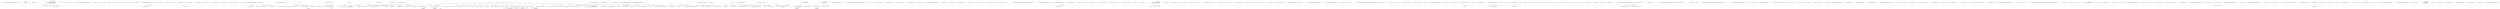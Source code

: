 digraph  {
n0 [cluster="Ninject.BindingPrecedenceComparer.Compare(Ninject.Planning.Bindings.IBinding, Ninject.Planning.Bindings.IBinding)", label="Entry Ninject.BindingPrecedenceComparer.Compare(Ninject.Planning.Bindings.IBinding, Ninject.Planning.Bindings.IBinding)", span="23-23"];
n1 [cluster="Ninject.BindingPrecedenceComparer.Compare(Ninject.Planning.Bindings.IBinding, Ninject.Planning.Bindings.IBinding)", label="x == y", span="25-25"];
n4 [cluster="Ninject.BindingPrecedenceComparer.Compare(Ninject.Planning.Bindings.IBinding, Ninject.Planning.Bindings.IBinding)", label="var q = from func in funcs\r\n                    let xVal = func(x)\r\n                    where xVal != func(y)\r\n                    select xVal ? 1 : -1", span="39-42"];
n2 [cluster="Ninject.BindingPrecedenceComparer.Compare(Ninject.Planning.Bindings.IBinding, Ninject.Planning.Bindings.IBinding)", label="return 0;", span="27-27"];
n7 [cluster="System.Collections.Generic.List<T>.List()", label="Entry System.Collections.Generic.List<T>.List()", span="0-0"];
n12 [cluster="lambda expression", label="b != null", span="33-33"];
n15 [cluster="lambda expression", label="b.IsConditional", span="34-34"];
n22 [cluster="lambda expression", label="!b.IsImplicit", span="36-36"];
n5 [cluster="Ninject.BindingPrecedenceComparer.Compare(Ninject.Planning.Bindings.IBinding, Ninject.Planning.Bindings.IBinding)", label="return q.FirstOrDefault();", span="46-46"];
n8 [cluster="System.Func<T, TResult>.Invoke(T)", label="Entry System.Func<T, TResult>.Invoke(T)", span="0-0"];
n9 [cluster="Unk.func", label="Entry Unk.func", span=""];
n6 [cluster="Ninject.BindingPrecedenceComparer.Compare(Ninject.Planning.Bindings.IBinding, Ninject.Planning.Bindings.IBinding)", label="Exit Ninject.BindingPrecedenceComparer.Compare(Ninject.Planning.Bindings.IBinding, Ninject.Planning.Bindings.IBinding)", span="23-23"];
n10 [cluster="Unk.FirstOrDefault", label="Entry Unk.FirstOrDefault", span=""];
n11 [cluster="lambda expression", label="Entry lambda expression", span="33-33"];
n13 [cluster="lambda expression", label="Exit lambda expression", span="33-33"];
n14 [cluster="lambda expression", label="Entry lambda expression", span="34-34"];
n16 [cluster="lambda expression", label="Exit lambda expression", span="34-34"];
n17 [cluster="lambda expression", label="Entry lambda expression", span="35-35"];
n19 [cluster="lambda expression", label="Exit lambda expression", span="35-35"];
n20 [cluster="System.Type.GetTypeInfo()", label="Entry System.Type.GetTypeInfo()", span="0-0"];
n21 [cluster="lambda expression", label="Entry lambda expression", span="36-36"];
n23 [cluster="lambda expression", label="Exit lambda expression", span="36-36"];
d3 [cluster="Ninject.BindingPrecedenceComparer.Compare(Ninject.Planning.Bindings.IBinding, Ninject.Planning.Bindings.IBinding)", color=green, community=0, label="var funcs = new List<Func<IBinding, bool>>\r\n                            {\r\n                                b => b != null,       // null bindings should never happen, but just in case\r\n                                b => b.IsConditional, // conditional bindings > unconditional\r\n                                b => !b.Service.GetTypeInfo().ContainsGenericParameters, // closed generics > open generics\r\n                                b => !b.IsImplicit,   // explicit bindings > implicit\r\n                            }", prediction=0, span="31-37"];
d18 [cluster="lambda expression", color=green, community=0, label="!b.Service.GetTypeInfo().ContainsGenericParameters", prediction=0, span="35-35"];
m1_113 [cluster="Ninject.KernelBase.Inject(object, params Ninject.Parameters.IParameter[])", file="KernelBase.cs", label="Entry Ninject.KernelBase.Inject(object, params Ninject.Parameters.IParameter[])", span="274-274"];
m1_120 [cluster="Ninject.KernelBase.Inject(object, params Ninject.Parameters.IParameter[])", file="KernelBase.cs", label="var request = this.CreateRequest(service, null, parameters, false, false)", span="285-285"];
m1_116 [cluster="Ninject.KernelBase.Inject(object, params Ninject.Parameters.IParameter[])", file="KernelBase.cs", label="Type service = instance.GetType()", span="279-279"];
m1_119 [cluster="Ninject.KernelBase.Inject(object, params Ninject.Parameters.IParameter[])", file="KernelBase.cs", label="var binding = new Binding(service)", span="284-284"];
m1_121 [cluster="Ninject.KernelBase.Inject(object, params Ninject.Parameters.IParameter[])", file="KernelBase.cs", label="var context = this.CreateContext(request, binding)", span="286-286"];
m1_117 [cluster="Ninject.KernelBase.Inject(object, params Ninject.Parameters.IParameter[])", file="KernelBase.cs", label="var planner = this.Components.Get<IPlanner>()", span="281-281"];
m1_118 [cluster="Ninject.KernelBase.Inject(object, params Ninject.Parameters.IParameter[])", file="KernelBase.cs", label="var pipeline = this.Components.Get<IPipeline>()", span="282-282"];
m1_114 [cluster="Ninject.KernelBase.Inject(object, params Ninject.Parameters.IParameter[])", file="KernelBase.cs", label="Ensure.ArgumentNotNull(instance, ''instance'')", span="276-276"];
m1_115 [cluster="Ninject.KernelBase.Inject(object, params Ninject.Parameters.IParameter[])", file="KernelBase.cs", label="Ensure.ArgumentNotNull(parameters, ''parameters'')", span="277-277"];
m1_123 [cluster="Ninject.KernelBase.Inject(object, params Ninject.Parameters.IParameter[])", file="KernelBase.cs", label="var reference = new InstanceReference { Instance = instance }", span="290-290"];
m1_122 [cluster="Ninject.KernelBase.Inject(object, params Ninject.Parameters.IParameter[])", file="KernelBase.cs", label="context.Plan = planner.GetPlan(service)", span="288-288"];
m1_124 [cluster="Ninject.KernelBase.Inject(object, params Ninject.Parameters.IParameter[])", file="KernelBase.cs", label="pipeline.Activate(context, reference)", span="291-291"];
m1_125 [cluster="Ninject.KernelBase.Inject(object, params Ninject.Parameters.IParameter[])", file="KernelBase.cs", label="Exit Ninject.KernelBase.Inject(object, params Ninject.Parameters.IParameter[])", span="274-274"];
m1_6 [cluster="Ninject.Infrastructure.Disposal.DisposableObject.Dispose(bool)", file="KernelBase.cs", label="IsDisposed = true", span="46-46"];
m1_10 [cluster="Ninject.Infrastructure.Disposal.DisposableObject.~DisposableObject()", file="KernelBase.cs", label="Entry Ninject.Infrastructure.Disposal.DisposableObject.~DisposableObject()", span="55-55"];
m1_11 [cluster="Ninject.Infrastructure.Disposal.DisposableObject.~DisposableObject()", file="KernelBase.cs", label="Dispose(false)", span="57-57"];
m1_12 [cluster="Ninject.Infrastructure.Disposal.DisposableObject.~DisposableObject()", file="KernelBase.cs", label="Exit Ninject.Infrastructure.Disposal.DisposableObject.~DisposableObject()", span="55-55"];
m1_13 [cluster="Ninject.KernelBase.KernelBase(Ninject.Components.IComponentContainer, Ninject.INinjectSettings, params Ninject.Modules.INinjectModule[])", file="KernelBase.cs", label="Ninject.Infrastructure.Disposal.DisposableObject", span=""];
m1_14 [cluster="Ninject.KernelBase.KernelBase(Ninject.Components.IComponentContainer, Ninject.INinjectSettings, params Ninject.Modules.INinjectModule[])", file="KernelBase.cs", label="this.bindingPrecedenceComparer = this.Components.Get<IBindingPrecedenceComparer>()", span="90-90"];
m1_15 [cluster="Ninject.KernelBase.KernelBase(Ninject.Components.IComponentContainer, Ninject.INinjectSettings, params Ninject.Modules.INinjectModule[])", file="KernelBase.cs", label="this.Bind<IKernel>().ToConstant(this).InTransientScope()", span="92-92"];
m1_16 [cluster="Ninject.KernelBase.KernelBase(Ninject.Components.IComponentContainer, Ninject.INinjectSettings, params Ninject.Modules.INinjectModule[])", file="KernelBase.cs", label="this.Bind<IResolutionRoot>().ToConstant(this).InTransientScope()", span="93-93"];
m1_17 [cluster="Ninject.KernelBase.KernelBase(Ninject.Components.IComponentContainer, Ninject.INinjectSettings, params Ninject.Modules.INinjectModule[])", file="KernelBase.cs", label="this.Settings.LoadExtensions", span="96-96"];
m1_18 [cluster="Ninject.KernelBase.KernelBase(Ninject.Components.IComponentContainer, Ninject.INinjectSettings, params Ninject.Modules.INinjectModule[])", file="KernelBase.cs", label="this.Load(this.Settings.ExtensionSearchPatterns)", span="98-98"];
m1_19 [cluster="Ninject.KernelBase.KernelBase(Ninject.Components.IComponentContainer, Ninject.INinjectSettings, params Ninject.Modules.INinjectModule[])", file="KernelBase.cs", label="this.Load(modules)", span="101-101"];
m1_7 [cluster="Ninject.Infrastructure.Disposal.DisposableObject.Dispose(bool)", file="KernelBase.cs", label="GC.SuppressFinalize(this)", span="47-47"];
m1_8 [cluster="Ninject.Infrastructure.Disposal.DisposableObject.Dispose(bool)", file="KernelBase.cs", label="Exit Ninject.Infrastructure.Disposal.DisposableObject.Dispose(bool)", span="40-40"];
m1_9 [cluster="System.GC.SuppressFinalize(object)", file="KernelBase.cs", label="Entry System.GC.SuppressFinalize(object)", span="0-0"];
m1_20 [cluster="Ninject.KernelBase.KernelBase(Ninject.Components.IComponentContainer, Ninject.INinjectSettings, params Ninject.Modules.INinjectModule[])", file="KernelBase.cs", label="Exit Ninject.KernelBase.KernelBase(Ninject.Components.IComponentContainer, Ninject.INinjectSettings, params Ninject.Modules.INinjectModule[])", span="77-77"];
m1_126 [cluster="object.GetType()", file="KernelBase.cs", label="Entry object.GetType()", span="0-0"];
m1_195 [cluster="Ninject.Activation.IRequest.Matches(Ninject.Planning.Bindings.IBinding)", file="KernelBase.cs", label="Entry Ninject.Activation.IRequest.Matches(Ninject.Planning.Bindings.IBinding)", span="83-83"];
m1_261 [cluster="Ninject.ActivationException.ActivationException(string)", file="KernelBase.cs", label="Entry Ninject.ActivationException.ActivationException(string)", span="30-30"];
m1_154 [cluster="Ninject.KernelBase.Resolve(Ninject.Activation.IRequest)", file="KernelBase.cs", label="Entry Ninject.KernelBase.Resolve(Ninject.Activation.IRequest)", span="338-338"];
m1_155 [cluster="Ninject.KernelBase.Resolve(Ninject.Activation.IRequest)", file="KernelBase.cs", label="return this.Resolve(request, true);", span="340-340"];
m1_156 [cluster="Ninject.KernelBase.Resolve(Ninject.Activation.IRequest)", file="KernelBase.cs", label="Exit Ninject.KernelBase.Resolve(Ninject.Activation.IRequest)", span="338-338"];
m1_129 [cluster="Ninject.KernelBase.CreateContext(Ninject.Activation.IRequest, Ninject.Planning.Bindings.IBinding)", file="KernelBase.cs", label="Entry Ninject.KernelBase.CreateContext(Ninject.Activation.IRequest, Ninject.Planning.Bindings.IBinding)", span="478-478"];
m1_234 [cluster="Ninject.KernelBase.CreateContext(Ninject.Activation.IRequest, Ninject.Planning.Bindings.IBinding)", file="KernelBase.cs", label="return new Context(this, request, binding, this.Components.Get<ICache>(), this.Components.Get<IPlanner>(), this.Components.Get<IPipeline>());", span="483-483"];
m1_232 [cluster="Ninject.KernelBase.CreateContext(Ninject.Activation.IRequest, Ninject.Planning.Bindings.IBinding)", file="KernelBase.cs", label="Ensure.ArgumentNotNull(request, ''request'')", span="480-480"];
m1_233 [cluster="Ninject.KernelBase.CreateContext(Ninject.Activation.IRequest, Ninject.Planning.Bindings.IBinding)", file="KernelBase.cs", label="Ensure.ArgumentNotNull(binding, ''binding'')", span="481-481"];
m1_235 [cluster="Ninject.KernelBase.CreateContext(Ninject.Activation.IRequest, Ninject.Planning.Bindings.IBinding)", file="KernelBase.cs", label="Exit Ninject.KernelBase.CreateContext(Ninject.Activation.IRequest, Ninject.Planning.Bindings.IBinding)", span="478-478"];
m1_60 [cluster="Ninject.KernelBase.HasModule(string)", file="KernelBase.cs", label="Entry Ninject.KernelBase.HasModule(string)", span="183-183"];
m1_62 [cluster="Ninject.KernelBase.HasModule(string)", file="KernelBase.cs", label="return this.modules.ContainsKey(name);", span="186-186"];
m1_61 [cluster="Ninject.KernelBase.HasModule(string)", file="KernelBase.cs", label="Ensure.ArgumentNotNullOrEmpty(name, ''name'')", span="185-185"];
m1_63 [cluster="Ninject.KernelBase.HasModule(string)", file="KernelBase.cs", label="Exit Ninject.KernelBase.HasModule(string)", span="183-183"];
m1_23 [cluster="Ninject.Components.IComponentContainer.Get<T>()", file="KernelBase.cs", label="Entry Ninject.Components.IComponentContainer.Get<T>()", span="59-59"];
m1_24 [cluster="Ninject.Syntax.BindingRoot.Bind<T>()", file="KernelBase.cs", label="Entry Ninject.Syntax.BindingRoot.Bind<T>()", span="34-34"];
m1_86 [cluster="Unk.TryGetValue", file="KernelBase.cs", label="Entry Unk.TryGetValue", span=""];
m1_264 [cluster="Unk.CreateContext", file="KernelBase.cs", label="Entry Unk.CreateContext", span=""];
m1_98 [cluster="System.Collections.Generic.IEnumerable<TSource>.SelectMany<TSource, TResult>(System.Func<TSource, System.Collections.Generic.IEnumerable<TResult>>)", file="KernelBase.cs", label="Entry System.Collections.Generic.IEnumerable<TSource>.SelectMany<TSource, TResult>(System.Func<TSource, System.Collections.Generic.IEnumerable<TResult>>)", span="0-0"];
m1_181 [cluster="Ninject.Planning.Bindings.Resolvers.IBindingResolver.Resolve(Ninject.Infrastructure.Multimap<System.Type, Ninject.Planning.Bindings.IBinding>, System.Type)", file="KernelBase.cs", label="Entry Ninject.Planning.Bindings.Resolvers.IBindingResolver.Resolve(Ninject.Infrastructure.Multimap<System.Type, Ninject.Planning.Bindings.IBinding>, System.Type)", span="26-26"];
m1_194 [cluster="Ninject.Planning.Bindings.IBindingConfiguration.Matches(Ninject.Activation.IRequest)", file="KernelBase.cs", label="Entry Ninject.Planning.Bindings.IBindingConfiguration.Matches(Ninject.Activation.IRequest)", span="90-90"];
m1_27 [cluster="Ninject.KernelBase.Load(System.Collections.Generic.IEnumerable<string>)", file="KernelBase.cs", label="Entry Ninject.KernelBase.Load(System.Collections.Generic.IEnumerable<string>)", span="235-235"];
m1_91 [cluster="Ninject.KernelBase.Load(System.Collections.Generic.IEnumerable<string>)", file="KernelBase.cs", label="var moduleLoader = this.Components.Get<IModuleLoader>()", span="237-237"];
m1_92 [cluster="Ninject.KernelBase.Load(System.Collections.Generic.IEnumerable<string>)", file="KernelBase.cs", label="moduleLoader.LoadModules(filePatterns)", span="238-238"];
m1_93 [cluster="Ninject.KernelBase.Load(System.Collections.Generic.IEnumerable<string>)", file="KernelBase.cs", label="Exit Ninject.KernelBase.Load(System.Collections.Generic.IEnumerable<string>)", span="235-235"];
m1_146 [cluster="Ninject.KernelBase.CanResolve(Ninject.Activation.IRequest, bool)", file="KernelBase.cs", label="Entry Ninject.KernelBase.CanResolve(Ninject.Activation.IRequest, bool)", span="325-325"];
m1_148 [cluster="Ninject.KernelBase.CanResolve(Ninject.Activation.IRequest, bool)", file="KernelBase.cs", label="return this.GetBindings(request.Service)\r\n                .Any(binding => (!ignoreImplicitBindings || !binding.IsImplicit) && this.SatifiesRequest(request)(binding));", span="328-329"];
m1_147 [cluster="Ninject.KernelBase.CanResolve(Ninject.Activation.IRequest, bool)", file="KernelBase.cs", label="Ensure.ArgumentNotNull(request, ''request'')", span="327-327"];
m1_149 [cluster="Ninject.KernelBase.CanResolve(Ninject.Activation.IRequest, bool)", file="KernelBase.cs", label="Exit Ninject.KernelBase.CanResolve(Ninject.Activation.IRequest, bool)", span="325-325"];
m1_84 [cluster="System.NotSupportedException.NotSupportedException(string)", file="KernelBase.cs", label="Entry System.NotSupportedException.NotSupportedException(string)", span="0-0"];
m1_82 [cluster="System.Collections.Generic.IEnumerable<TSource>.ToList<TSource>()", file="KernelBase.cs", label="Entry System.Collections.Generic.IEnumerable<TSource>.ToList<TSource>()", span="0-0"];
m1_259 [cluster="Unk.MoveNext", file="KernelBase.cs", label="Entry Unk.MoveNext", span=""];
m1_143 [cluster="Ninject.KernelBase.GetBindings(System.Type)", file="KernelBase.cs", label="Entry Ninject.KernelBase.GetBindings(System.Type)", span="374-374"];
m1_168 [cluster="Ninject.KernelBase.GetBindings(System.Type)", file="KernelBase.cs", label="this.bindingCache", span="378-378"];
m1_169 [cluster="Ninject.KernelBase.GetBindings(System.Type)", file="KernelBase.cs", label="!this.bindingCache.ContainsKey(service)", span="380-380"];
m1_170 [cluster="Ninject.KernelBase.GetBindings(System.Type)", file="KernelBase.cs", label="var resolvers = this.Components.GetAll<IBindingResolver>()", span="382-382"];
m1_171 [cluster="Ninject.KernelBase.GetBindings(System.Type)", file="KernelBase.cs", label="var compiledBindings = resolvers\r\n                        .SelectMany(resolver => resolver.Resolve(this.bindings, service))\r\n                        .OrderByDescending(b => b, this.bindingPrecedenceComparer).ToList()", span="384-386"];
m1_172 [cluster="Ninject.KernelBase.GetBindings(System.Type)", file="KernelBase.cs", label="this.bindingCache.Add(service, compiledBindings)", span="387-387"];
m1_174 [cluster="Ninject.KernelBase.GetBindings(System.Type)", file="KernelBase.cs", label="return this.bindingCache[service];", span="392-392"];
m1_167 [cluster="Ninject.KernelBase.GetBindings(System.Type)", file="KernelBase.cs", label="Ensure.ArgumentNotNull(service, ''service'')", span="376-376"];
m1_173 [cluster="Ninject.KernelBase.GetBindings(System.Type)", file="KernelBase.cs", label="return compiledBindings;", span="389-389"];
m1_175 [cluster="Ninject.KernelBase.GetBindings(System.Type)", file="KernelBase.cs", label="Exit Ninject.KernelBase.GetBindings(System.Type)", span="374-374"];
m1_111 [cluster="Unk.OnUnload", file="KernelBase.cs", label="Entry Unk.OnUnload", span=""];
m1_38 [cluster="System.IDisposable.Dispose()", file="KernelBase.cs", label="Entry System.IDisposable.Dispose()", span="0-0"];
m1_69 [cluster="System.Collections.Generic.IEnumerable<TSource>.ToArray<TSource>()", file="KernelBase.cs", label="Entry System.Collections.Generic.IEnumerable<TSource>.ToArray<TSource>()", span="0-0"];
m1_217 [cluster="System.Collections.Generic.IEnumerable<TSource>.Contains<TSource>(TSource)", file="KernelBase.cs", label="Entry System.Collections.Generic.IEnumerable<TSource>.Contains<TSource>(TSource)", span="0-0"];
m1_130 [cluster="Ninject.Planning.IPlanner.GetPlan(System.Type)", file="KernelBase.cs", label="Entry Ninject.Planning.IPlanner.GetPlan(System.Type)", span="30-30"];
m1_139 [cluster="Ninject.KernelBase.CanResolve(Ninject.Activation.IRequest)", file="KernelBase.cs", label="Entry Ninject.KernelBase.CanResolve(Ninject.Activation.IRequest)", span="311-311"];
m1_140 [cluster="Ninject.KernelBase.CanResolve(Ninject.Activation.IRequest)", file="KernelBase.cs", label="Ensure.ArgumentNotNull(request, ''request'')", span="313-313"];
m1_141 [cluster="Ninject.KernelBase.CanResolve(Ninject.Activation.IRequest)", file="KernelBase.cs", label="return this.GetBindings(request.Service).Any(this.SatifiesRequest(request));", span="314-314"];
m1_142 [cluster="Ninject.KernelBase.CanResolve(Ninject.Activation.IRequest)", file="KernelBase.cs", label="Exit Ninject.KernelBase.CanResolve(Ninject.Activation.IRequest)", span="311-311"];
m1_66 [cluster="Ninject.KernelBase.GetModules()", file="KernelBase.cs", label="Entry Ninject.KernelBase.GetModules()", span="193-193"];
m1_67 [cluster="Ninject.KernelBase.GetModules()", file="KernelBase.cs", label="return this.modules.Values.ToArray();", span="195-195"];
m1_68 [cluster="Ninject.KernelBase.GetModules()", file="KernelBase.cs", label="Exit Ninject.KernelBase.GetModules()", span="193-193"];
m1_29 [cluster="Ninject.KernelBase.Dispose(bool)", file="KernelBase.cs", label="Entry Ninject.KernelBase.Dispose(bool)", span="118-118"];
m1_30 [cluster="Ninject.KernelBase.Dispose(bool)", file="KernelBase.cs", label="disposing && !this.IsDisposed", span="120-120"];
m1_31 [cluster="Ninject.KernelBase.Dispose(bool)", file="KernelBase.cs", label="this.Components != null", span="122-122"];
m1_32 [cluster="Ninject.KernelBase.Dispose(bool)", file="KernelBase.cs", label="var cache = this.Components.Get<ICache>()", span="125-125"];
m1_34 [cluster="Ninject.KernelBase.Dispose(bool)", file="KernelBase.cs", label="this.Components.Dispose()", span="128-128"];
m1_35 [cluster="Ninject.KernelBase.Dispose(bool)", file="KernelBase.cs", label="base.Dispose(disposing)", span="132-132"];
m1_33 [cluster="Ninject.KernelBase.Dispose(bool)", file="KernelBase.cs", label="cache.Clear()", span="126-126"];
m1_36 [cluster="Ninject.KernelBase.Dispose(bool)", file="KernelBase.cs", label="Exit Ninject.KernelBase.Dispose(bool)", span="118-118"];
m1_47 [cluster="System.Collections.Generic.Dictionary<TKey, TValue>.Clear()", file="KernelBase.cs", label="Entry System.Collections.Generic.Dictionary<TKey, TValue>.Clear()", span="0-0"];
m1_52 [cluster="Ninject.KernelBase.AddBindings(System.Collections.Generic.IEnumerable<Ninject.Planning.Bindings.IBinding>)", file="KernelBase.cs", label="Entry Ninject.KernelBase.AddBindings(System.Collections.Generic.IEnumerable<Ninject.Planning.Bindings.IBinding>)", span="543-543"];
m1_278 [cluster="Ninject.KernelBase.AddBindings(System.Collections.Generic.IEnumerable<Ninject.Planning.Bindings.IBinding>)", file="KernelBase.cs", label="bindings.Map(binding => this.bindings.Add(binding.Service, binding))", span="545-545"];
m1_279 [cluster="Ninject.KernelBase.AddBindings(System.Collections.Generic.IEnumerable<Ninject.Planning.Bindings.IBinding>)", file="KernelBase.cs", label="this.bindingCache", span="547-547"];
m1_280 [cluster="Ninject.KernelBase.AddBindings(System.Collections.Generic.IEnumerable<Ninject.Planning.Bindings.IBinding>)", file="KernelBase.cs", label="this.bindingCache.Clear()", span="549-549"];
m1_281 [cluster="Ninject.KernelBase.AddBindings(System.Collections.Generic.IEnumerable<Ninject.Planning.Bindings.IBinding>)", file="KernelBase.cs", label="Exit Ninject.KernelBase.AddBindings(System.Collections.Generic.IEnumerable<Ninject.Planning.Bindings.IBinding>)", span="543-543"];
m1_25 [cluster="Ninject.Syntax.IBindingToSyntax<T1>.ToConstant<TImplementation>(TImplementation)", file="KernelBase.cs", label="Entry Ninject.Syntax.IBindingToSyntax<T1>.ToConstant<TImplementation>(TImplementation)", span="90-90"];
m1_65 [cluster="System.Collections.Generic.Dictionary<TKey, TValue>.ContainsKey(TKey)", file="KernelBase.cs", label="Entry System.Collections.Generic.Dictionary<TKey, TValue>.ContainsKey(TKey)", span="0-0"];
m1_162 [cluster="Ninject.Activation.Request.Request(System.Type, System.Func<Ninject.Planning.Bindings.IBindingMetadata, bool>, System.Collections.Generic.IEnumerable<Ninject.Parameters.IParameter>, System.Func<object>, bool, bool)", file="KernelBase.cs", label="Entry Ninject.Activation.Request.Request(System.Type, System.Func<Ninject.Planning.Bindings.IBindingMetadata, bool>, System.Collections.Generic.IEnumerable<Ninject.Parameters.IParameter>, System.Func<object>, bool, bool)", span="32-32"];
m1_221 [cluster="Unk.AddBindings", file="KernelBase.cs", label="Entry Unk.AddBindings", span=""];
m1_257 [cluster="Unk.Where", file="KernelBase.cs", label="Entry Unk.Where", span=""];
m1_266 [cluster="Unk.ToArray", file="KernelBase.cs", label="Entry Unk.ToArray", span=""];
m1_286 [cluster="Ninject.Infrastructure.Multimap<TKey, TValue>.Add(TKey, TValue)", file="KernelBase.cs", label="Entry Ninject.Infrastructure.Multimap<TKey, TValue>.Add(TKey, TValue)", span="62-62"];
m1_39 [cluster="Ninject.Infrastructure.Disposal.DisposableObject.Dispose(bool)", file="KernelBase.cs", label="Entry Ninject.Infrastructure.Disposal.DisposableObject.Dispose(bool)", span="47-47"];
m1_3 [cluster="Ninject.Infrastructure.Disposal.DisposableObject.Dispose(bool)", file="KernelBase.cs", label="Entry Ninject.Infrastructure.Disposal.DisposableObject.Dispose(bool)", span="40-40"];
m1_4 [cluster="Ninject.Infrastructure.Disposal.DisposableObject.Dispose(bool)", file="KernelBase.cs", label=this, span="42-42"];
m1_5 [cluster="Ninject.Infrastructure.Disposal.DisposableObject.Dispose(bool)", file="KernelBase.cs", label="disposing && !IsDisposed", span="44-44"];
m1_220 [cluster="Unk.Map", file="KernelBase.cs", label="Entry Unk.Map", span=""];
m1_188 [cluster="Ninject.Syntax.IResolutionRoot.Get(System.Type, params Ninject.Parameters.IParameter[])", file="KernelBase.cs", label="Entry Ninject.Syntax.IResolutionRoot.Get(System.Type, params Ninject.Parameters.IParameter[])", span="183-183"];
m1_40 [cluster="Ninject.KernelBase.Unbind(System.Type)", file="KernelBase.cs", label="Entry Ninject.KernelBase.Unbind(System.Type)", span="139-139"];
m1_42 [cluster="Ninject.KernelBase.Unbind(System.Type)", file="KernelBase.cs", label="this.bindings.RemoveAll(service)", span="143-143"];
m1_43 [cluster="Ninject.KernelBase.Unbind(System.Type)", file="KernelBase.cs", label="this.bindingCache", span="145-145"];
m1_44 [cluster="Ninject.KernelBase.Unbind(System.Type)", file="KernelBase.cs", label="this.bindingCache.Clear()", span="147-147"];
m1_41 [cluster="Ninject.KernelBase.Unbind(System.Type)", file="KernelBase.cs", label="Ensure.ArgumentNotNull(service, ''service'')", span="141-141"];
m1_45 [cluster="Ninject.KernelBase.Unbind(System.Type)", file="KernelBase.cs", label="Exit Ninject.KernelBase.Unbind(System.Type)", span="139-139"];
m1_272 [cluster="lambda expression", file="KernelBase.cs", label="Entry lambda expression", span="535-535"];
m1_223 [cluster="lambda expression", file="KernelBase.cs", label="c.Resolve(this.bindings, request).ToList()", span="452-452"];
m1_222 [cluster="lambda expression", file="KernelBase.cs", label="Entry lambda expression", span="452-452"];
m1_226 [cluster="lambda expression", file="KernelBase.cs", label="Entry lambda expression", span="453-453"];
m1_224 [cluster="lambda expression", file="KernelBase.cs", label="Exit lambda expression", span="452-452"];
m1_276 [cluster="lambda expression", file="KernelBase.cs", label="this.CreateContext(request, binding).Resolve()", span="539-539"];
m1_151 [cluster="lambda expression", file="KernelBase.cs", label="(!ignoreImplicitBindings || !binding.IsImplicit) && this.SatifiesRequest(request)(binding)", span="329-329"];
m1_179 [cluster="lambda expression", file="KernelBase.cs", label="resolver.Resolve(this.bindings, service)", span="385-385"];
m1_284 [cluster="lambda expression", file="KernelBase.cs", label="this.bindings.Add(binding.Service, binding)", span="545-545"];
m1_192 [cluster="lambda expression", file="KernelBase.cs", label="binding.Matches(request) && request.Matches(binding)", span="413-413"];
m1_228 [cluster="lambda expression", file="KernelBase.cs", label="Exit lambda expression", span="453-453"];
m1_227 [cluster="lambda expression", file="KernelBase.cs", label="b.Any()", span="453-453"];
m1_229 [cluster="lambda expression", file="KernelBase.cs", label="Entry lambda expression", span="464-464"];
m1_275 [cluster="lambda expression", file="KernelBase.cs", label="Entry lambda expression", span="539-539"];
m1_277 [cluster="lambda expression", file="KernelBase.cs", label="Exit lambda expression", span="539-539"];
m1_99 [cluster="lambda expression", file="KernelBase.cs", label="Entry lambda expression", span="247-247"];
m1_150 [cluster="lambda expression", file="KernelBase.cs", label="Entry lambda expression", span="329-329"];
m1_152 [cluster="lambda expression", file="KernelBase.cs", label="Exit lambda expression", span="329-329"];
m1_178 [cluster="lambda expression", file="KernelBase.cs", label="Entry lambda expression", span="385-385"];
m1_182 [cluster="lambda expression", file="KernelBase.cs", label="Entry lambda expression", span="386-386"];
m1_180 [cluster="lambda expression", file="KernelBase.cs", label="Exit lambda expression", span="385-385"];
m1_283 [cluster="lambda expression", file="KernelBase.cs", label="Entry lambda expression", span="545-545"];
m1_285 [cluster="lambda expression", file="KernelBase.cs", label="Exit lambda expression", span="545-545"];
m1_191 [cluster="lambda expression", file="KernelBase.cs", label="Entry lambda expression", span="413-413"];
m1_193 [cluster="lambda expression", file="KernelBase.cs", label="Exit lambda expression", span="413-413"];
m1_231 [cluster="lambda expression", file="KernelBase.cs", label="Exit lambda expression", span="464-464"];
m1_230 [cluster="lambda expression", file="KernelBase.cs", label="binding.IsImplicit = true", span="464-464"];
m1_269 [cluster="lambda expression", file="KernelBase.cs", label="Entry lambda expression", span="533-533"];
m1_101 [cluster="lambda expression", file="KernelBase.cs", label="Exit lambda expression", span="247-247"];
m1_100 [cluster="lambda expression", file="KernelBase.cs", label="asm.GetNinjectModules()", span="247-247"];
m1_184 [cluster="lambda expression", file="KernelBase.cs", label="Exit lambda expression", span="386-386"];
m1_183 [cluster="lambda expression", file="KernelBase.cs", label=b, span="386-386"];
m1_271 [cluster="lambda expression", file="KernelBase.cs", label="Exit lambda expression", span="533-533"];
m1_270 [cluster="lambda expression", file="KernelBase.cs", label="!binding.IsImplicit", span="533-533"];
m1_273 [cluster="lambda expression", file="KernelBase.cs", label="!binding.IsImplicit", span="535-535"];
m1_274 [cluster="lambda expression", file="KernelBase.cs", label="Exit lambda expression", span="535-535"];
m1_103 [cluster="Ninject.KernelBase.Unload(string)", file="KernelBase.cs", label="Entry Ninject.KernelBase.Unload(string)", span="255-255"];
m1_105 [cluster="Ninject.KernelBase.Unload(string)", file="KernelBase.cs", label="!this.modules.TryGetValue(name, out INinjectModule module)", span="259-259"];
m1_107 [cluster="Ninject.KernelBase.Unload(string)", file="KernelBase.cs", label="module.OnUnload(this)", span="264-264"];
m1_108 [cluster="Ninject.KernelBase.Unload(string)", file="KernelBase.cs", label="this.modules.Remove(name)", span="266-266"];
m1_104 [cluster="Ninject.KernelBase.Unload(string)", file="KernelBase.cs", label="Ensure.ArgumentNotNullOrEmpty(name, ''name'')", span="257-257"];
m1_106 [cluster="Ninject.KernelBase.Unload(string)", file="KernelBase.cs", label="throw new NotSupportedException(ExceptionFormatter.NoModuleLoadedWithTheSpecifiedName(name));", span="261-261"];
m1_109 [cluster="Ninject.KernelBase.Unload(string)", file="KernelBase.cs", label="Exit Ninject.KernelBase.Unload(string)", span="255-255"];
m1_22 [cluster="Ninject.KernelBase.AddComponents()", file="KernelBase.cs", label="Entry Ninject.KernelBase.AddComponents()", span="419-419"];
m1_196 [cluster="Ninject.KernelBase.AddComponents()", file="KernelBase.cs", label="Exit Ninject.KernelBase.AddComponents()", span="419-419"];
m1_128 [cluster="Ninject.KernelBase.CreateRequest(System.Type, System.Func<Ninject.Planning.Bindings.IBindingMetadata, bool>, System.Collections.Generic.IEnumerable<Ninject.Parameters.IParameter>, bool, bool)", file="KernelBase.cs", label="Entry Ninject.KernelBase.CreateRequest(System.Type, System.Func<Ninject.Planning.Bindings.IBindingMetadata, bool>, System.Collections.Generic.IEnumerable<Ninject.Parameters.IParameter>, bool, bool)", span="352-352"];
m1_158 [cluster="Ninject.KernelBase.CreateRequest(System.Type, System.Func<Ninject.Planning.Bindings.IBindingMetadata, bool>, System.Collections.Generic.IEnumerable<Ninject.Parameters.IParameter>, bool, bool)", file="KernelBase.cs", label="Ensure.ArgumentNotNull(service, ''service'')", span="354-354"];
m1_159 [cluster="Ninject.KernelBase.CreateRequest(System.Type, System.Func<Ninject.Planning.Bindings.IBindingMetadata, bool>, System.Collections.Generic.IEnumerable<Ninject.Parameters.IParameter>, bool, bool)", file="KernelBase.cs", label="Ensure.ArgumentNotNull(parameters, ''parameters'')", span="355-355"];
m1_160 [cluster="Ninject.KernelBase.CreateRequest(System.Type, System.Func<Ninject.Planning.Bindings.IBindingMetadata, bool>, System.Collections.Generic.IEnumerable<Ninject.Parameters.IParameter>, bool, bool)", file="KernelBase.cs", label="return new Request(service, constraint, parameters, null, isOptional, isUnique);", span="357-357"];
m1_161 [cluster="Ninject.KernelBase.CreateRequest(System.Type, System.Func<Ninject.Planning.Bindings.IBindingMetadata, bool>, System.Collections.Generic.IEnumerable<Ninject.Parameters.IParameter>, bool, bool)", file="KernelBase.cs", label="Exit Ninject.KernelBase.CreateRequest(System.Type, System.Func<Ninject.Planning.Bindings.IBindingMetadata, bool>, System.Collections.Generic.IEnumerable<Ninject.Parameters.IParameter>, bool, bool)", span="352-352"];
m1_268 [cluster="Ninject.Activation.IContext.Resolve()", file="KernelBase.cs", label="Entry Ninject.Activation.IContext.Resolve()", span="78-78"];
m1_265 [cluster="Unk.Format", file="KernelBase.cs", label="Entry Unk.Format", span=""];
m1_225 [cluster="Ninject.Planning.Bindings.Resolvers.IMissingBindingResolver.Resolve(Ninject.Infrastructure.Multimap<System.Type, Ninject.Planning.Bindings.IBinding>, Ninject.Activation.IRequest)", file="KernelBase.cs", label="Entry Ninject.Planning.Bindings.Resolvers.IMissingBindingResolver.Resolve(Ninject.Infrastructure.Multimap<System.Type, Ninject.Planning.Bindings.IBinding>, Ninject.Activation.IRequest)", span="28-28"];
m1_110 [cluster="Ninject.Infrastructure.Introspection.ExceptionFormatter.NoModuleLoadedWithTheSpecifiedName(string)", file="KernelBase.cs", label="Entry Ninject.Infrastructure.Introspection.ExceptionFormatter.NoModuleLoadedWithTheSpecifiedName(string)", span="73-73"];
m1_145 [cluster="Unk.Any", file="KernelBase.cs", label="Entry Unk.Any", span=""];
m1_53 [cluster="Ninject.KernelBase.RemoveBinding(Ninject.Planning.Bindings.IBinding)", file="KernelBase.cs", label="Entry Ninject.KernelBase.RemoveBinding(Ninject.Planning.Bindings.IBinding)", span="166-166"];
m1_55 [cluster="Ninject.KernelBase.RemoveBinding(Ninject.Planning.Bindings.IBinding)", file="KernelBase.cs", label="this.bindings.Remove(binding.Service, binding)", span="170-170"];
m1_56 [cluster="Ninject.KernelBase.RemoveBinding(Ninject.Planning.Bindings.IBinding)", file="KernelBase.cs", label="this.bindingCache", span="172-172"];
m1_57 [cluster="Ninject.KernelBase.RemoveBinding(Ninject.Planning.Bindings.IBinding)", file="KernelBase.cs", label="this.bindingCache.Clear()", span="174-174"];
m1_54 [cluster="Ninject.KernelBase.RemoveBinding(Ninject.Planning.Bindings.IBinding)", file="KernelBase.cs", label="Ensure.ArgumentNotNull(binding, ''binding'')", span="168-168"];
m1_58 [cluster="Ninject.KernelBase.RemoveBinding(Ninject.Planning.Bindings.IBinding)", file="KernelBase.cs", label="Exit Ninject.KernelBase.RemoveBinding(Ninject.Planning.Bindings.IBinding)", span="166-166"];
m1_177 [cluster="System.Collections.Generic.IEnumerable<TSource>.OrderByDescending<TSource, TKey>(System.Func<TSource, TKey>, System.Collections.Generic.IComparer<TKey>)", file="KernelBase.cs", label="Entry System.Collections.Generic.IEnumerable<TSource>.OrderByDescending<TSource, TKey>(System.Func<TSource, TKey>, System.Collections.Generic.IComparer<TKey>)", span="0-0"];
m1_263 [cluster="Unk.Compare", file="KernelBase.cs", label="Entry Unk.Compare", span=""];
m1_0 [cluster="Ninject.Infrastructure.Disposal.DisposableObject.Dispose()", file="KernelBase.cs", label="Entry Ninject.Infrastructure.Disposal.DisposableObject.Dispose()", span="28-28"];
m1_1 [cluster="Ninject.Infrastructure.Disposal.DisposableObject.Dispose()", file="KernelBase.cs", label="Dispose(true)", span="33-33"];
m1_2 [cluster="Ninject.Infrastructure.Disposal.DisposableObject.Dispose()", file="KernelBase.cs", label="Exit Ninject.Infrastructure.Disposal.DisposableObject.Dispose()", span="28-28"];
m1_48 [cluster="Ninject.KernelBase.AddBinding(Ninject.Planning.Bindings.IBinding)", file="KernelBase.cs", label="Entry Ninject.KernelBase.AddBinding(Ninject.Planning.Bindings.IBinding)", span="155-155"];
m1_50 [cluster="Ninject.KernelBase.AddBinding(Ninject.Planning.Bindings.IBinding)", file="KernelBase.cs", label="this.AddBindings(new[] { binding })", span="159-159"];
m1_49 [cluster="Ninject.KernelBase.AddBinding(Ninject.Planning.Bindings.IBinding)", file="KernelBase.cs", label="Ensure.ArgumentNotNull(binding, ''binding'')", span="157-157"];
m1_51 [cluster="Ninject.KernelBase.AddBinding(Ninject.Planning.Bindings.IBinding)", file="KernelBase.cs", label="Exit Ninject.KernelBase.AddBinding(Ninject.Planning.Bindings.IBinding)", span="155-155"];
m1_144 [cluster="Ninject.KernelBase.SatifiesRequest(Ninject.Activation.IRequest)", file="KernelBase.cs", label="Entry Ninject.KernelBase.SatifiesRequest(Ninject.Activation.IRequest)", span="411-411"];
m1_189 [cluster="Ninject.KernelBase.SatifiesRequest(Ninject.Activation.IRequest)", file="KernelBase.cs", label="return binding => binding.Matches(request) && request.Matches(binding);", span="413-413"];
m1_190 [cluster="Ninject.KernelBase.SatifiesRequest(Ninject.Activation.IRequest)", file="KernelBase.cs", label="Exit Ninject.KernelBase.SatifiesRequest(Ninject.Activation.IRequest)", span="411-411"];
m1_21 [cluster="Ninject.Infrastructure.Ensure.ArgumentNotNull(object, string)", file="KernelBase.cs", label="Entry Ninject.Infrastructure.Ensure.ArgumentNotNull(object, string)", span="22-22"];
m1_46 [cluster="Ninject.Infrastructure.Multimap<TKey, TValue>.RemoveAll(TKey)", file="KernelBase.cs", label="Entry Ninject.Infrastructure.Multimap<TKey, TValue>.RemoveAll(TKey)", span="94-94"];
m1_94 [cluster="Ninject.Modules.IModuleLoader.LoadModules(System.Collections.Generic.IEnumerable<string>)", file="KernelBase.cs", label="Entry Ninject.Modules.IModuleLoader.LoadModules(System.Collections.Generic.IEnumerable<string>)", span="22-22"];
m1_163 [cluster="Ninject.KernelBase.BeginBlock()", file="KernelBase.cs", label="Entry Ninject.KernelBase.BeginBlock()", span="364-364"];
m1_164 [cluster="Ninject.KernelBase.BeginBlock()", file="KernelBase.cs", label="return new ActivationBlock(this);", span="366-366"];
m1_165 [cluster="Ninject.KernelBase.BeginBlock()", file="KernelBase.cs", label="Exit Ninject.KernelBase.BeginBlock()", span="364-364"];
m1_138 [cluster="Ninject.Activation.Caching.ICache.Release(object)", file="KernelBase.cs", label="Entry Ninject.Activation.Caching.ICache.Release(object)", span="41-41"];
m1_59 [cluster="Ninject.Infrastructure.Multimap<TKey, TValue>.Remove(TKey, TValue)", file="KernelBase.cs", label="Entry Ninject.Infrastructure.Multimap<TKey, TValue>.Remove(TKey, TValue)", span="76-76"];
m1_131 [cluster="Ninject.Activation.InstanceReference.InstanceReference()", file="KernelBase.cs", label="Entry Ninject.Activation.InstanceReference.InstanceReference()", span="16-16"];
m1_216 [cluster="System.Type.GetTypeInfo()", file="KernelBase.cs", label="Entry System.Type.GetTypeInfo()", span="0-0"];
m1_64 [cluster="Ninject.Infrastructure.Ensure.ArgumentNotNullOrEmpty(string, string)", file="KernelBase.cs", label="Entry Ninject.Infrastructure.Ensure.ArgumentNotNullOrEmpty(string, string)", span="35-35"];
m1_102 [cluster="System.Reflection.Assembly.GetNinjectModules()", file="KernelBase.cs", label="Entry System.Reflection.Assembly.GetNinjectModules()", span="37-37"];
m1_132 [cluster="Ninject.Activation.IPipeline.Activate(Ninject.Activation.IContext, Ninject.Activation.InstanceReference)", file="KernelBase.cs", label="Entry Ninject.Activation.IPipeline.Activate(Ninject.Activation.IContext, Ninject.Activation.InstanceReference)", span="29-29"];
m1_88 [cluster="Ninject.Modules.INinjectModule.OnLoad(Ninject.IKernel)", file="KernelBase.cs", label="Entry Ninject.Modules.INinjectModule.OnLoad(Ninject.IKernel)", span="26-26"];
m1_262 [cluster="Ninject.Infrastructure.Introspection.ExceptionFormatter.CouldNotResolveBinding(Ninject.Activation.IRequest)", file="KernelBase.cs", label="Entry Ninject.Infrastructure.Introspection.ExceptionFormatter.CouldNotResolveBinding(Ninject.Activation.IRequest)", span="121-121"];
m1_112 [cluster="System.Collections.Generic.Dictionary<TKey, TValue>.Remove(TKey)", file="KernelBase.cs", label="Entry System.Collections.Generic.Dictionary<TKey, TValue>.Remove(TKey)", span="0-0"];
m1_236 [cluster="Ninject.Activation.Context.Context(Ninject.IKernel, Ninject.Activation.IRequest, Ninject.Planning.Bindings.IBinding, Ninject.Activation.Caching.ICache, Ninject.Planning.IPlanner, Ninject.Activation.IPipeline)", file="KernelBase.cs", label="Entry Ninject.Activation.Context.Context(Ninject.IKernel, Ninject.Activation.IRequest, Ninject.Planning.Bindings.IBinding, Ninject.Activation.Caching.ICache, Ninject.Planning.IPlanner, Ninject.Activation.IPipeline)", span="38-38"];
m1_197 [cluster="Ninject.KernelBase.HandleMissingBinding(Ninject.Activation.IRequest)", file="KernelBase.cs", label="Entry Ninject.KernelBase.HandleMissingBinding(Ninject.Activation.IRequest)", span="426-426"];
m1_203 [cluster="Ninject.KernelBase.HandleMissingBinding(Ninject.Activation.IRequest)", color=green, community=0, file="KernelBase.cs", label="var targetTypeInfo = targetType.GetTypeInfo()", prediction=2, span="439-439"];
m1_200 [cluster="Ninject.KernelBase.HandleMissingBinding(Ninject.Activation.IRequest)", file="KernelBase.cs", label="var targetType = request.Target.Type", span="432-432"];
m1_201 [cluster="Ninject.KernelBase.HandleMissingBinding(Ninject.Activation.IRequest)", file="KernelBase.cs", label="targetType.IsArray", span="434-434"];
m1_204 [cluster="Ninject.KernelBase.HandleMissingBinding(Ninject.Activation.IRequest)", file="KernelBase.cs", label="targetTypeInfo.IsGenericType &&\r\n                    targetTypeInfo.ImplementedInterfaces.Contains(typeof(IEnumerable))", span="441-442"];
m1_199 [cluster="Ninject.KernelBase.HandleMissingBinding(Ninject.Activation.IRequest)", file="KernelBase.cs", label="request.Target != null", span="430-430"];
m1_202 [cluster="Ninject.KernelBase.HandleMissingBinding(Ninject.Activation.IRequest)", file="KernelBase.cs", label="return false;", span="436-436"];
m1_205 [cluster="Ninject.KernelBase.HandleMissingBinding(Ninject.Activation.IRequest)", file="KernelBase.cs", label="return false;", span="444-444"];
m1_206 [cluster="Ninject.KernelBase.HandleMissingBinding(Ninject.Activation.IRequest)", file="KernelBase.cs", label="var components = this.Components.GetAll<IMissingBindingResolver>()", span="448-448"];
m1_198 [cluster="Ninject.KernelBase.HandleMissingBinding(Ninject.Activation.IRequest)", file="KernelBase.cs", label="Ensure.ArgumentNotNull(request, ''request'')", span="428-428"];
m1_207 [cluster="Ninject.KernelBase.HandleMissingBinding(Ninject.Activation.IRequest)", file="KernelBase.cs", label="var bindings = components\r\n                .Select(c => c.Resolve(this.bindings, request).ToList())\r\n                .FirstOrDefault(b => b.Any())", span="451-453"];
m1_211 [cluster="Ninject.KernelBase.HandleMissingBinding(Ninject.Activation.IRequest)", file="KernelBase.cs", label="!this.CanResolve(request)", span="462-462"];
m1_209 [cluster="Ninject.KernelBase.HandleMissingBinding(Ninject.Activation.IRequest)", file="KernelBase.cs", label="return false;", span="457-457"];
m1_214 [cluster="Ninject.KernelBase.HandleMissingBinding(Ninject.Activation.IRequest)", file="KernelBase.cs", label="return true;", span="469-469"];
m1_208 [cluster="Ninject.KernelBase.HandleMissingBinding(Ninject.Activation.IRequest)", file="KernelBase.cs", label="bindings == null", span="455-455"];
m1_212 [cluster="Ninject.KernelBase.HandleMissingBinding(Ninject.Activation.IRequest)", file="KernelBase.cs", label="bindings.Map(binding => binding.IsImplicit = true)", span="464-464"];
m1_213 [cluster="Ninject.KernelBase.HandleMissingBinding(Ninject.Activation.IRequest)", file="KernelBase.cs", label="this.AddBindings(bindings)", span="465-465"];
m1_210 [cluster="Ninject.KernelBase.HandleMissingBinding(Ninject.Activation.IRequest)", file="KernelBase.cs", label="this.handleMissingBindingLockObject", span="460-460"];
m1_215 [cluster="Ninject.KernelBase.HandleMissingBinding(Ninject.Activation.IRequest)", file="KernelBase.cs", label="Exit Ninject.KernelBase.HandleMissingBinding(Ninject.Activation.IRequest)", span="426-426"];
m1_89 [cluster="System.Collections.Generic.Dictionary<TKey, TValue>.Add(TKey, TValue)", file="KernelBase.cs", label="Entry System.Collections.Generic.Dictionary<TKey, TValue>.Add(TKey, TValue)", span="0-0"];
m1_185 [cluster="Ninject.KernelBase.System.IServiceProvider.GetService(System.Type)", file="KernelBase.cs", label="Entry Ninject.KernelBase.System.IServiceProvider.GetService(System.Type)", span="401-401"];
m1_186 [cluster="Ninject.KernelBase.System.IServiceProvider.GetService(System.Type)", file="KernelBase.cs", label="return this.Get(service);", span="403-403"];
m1_187 [cluster="Ninject.KernelBase.System.IServiceProvider.GetService(System.Type)", file="KernelBase.cs", label="Exit Ninject.KernelBase.System.IServiceProvider.GetService(System.Type)", span="401-401"];
m1_26 [cluster="Ninject.Syntax.IBindingInSyntax<T>.InTransientScope()", file="KernelBase.cs", label="Entry Ninject.Syntax.IBindingInSyntax<T>.InTransientScope()", span="32-32"];
m1_28 [cluster="Ninject.KernelBase.Load(System.Collections.Generic.IEnumerable<Ninject.Modules.INinjectModule>)", file="KernelBase.cs", label="Entry Ninject.KernelBase.Load(System.Collections.Generic.IEnumerable<Ninject.Modules.INinjectModule>)", span="202-202"];
m1_75 [cluster="Ninject.KernelBase.Load(System.Collections.Generic.IEnumerable<Ninject.Modules.INinjectModule>)", file="KernelBase.cs", label="this.modules.TryGetValue(module.Name, out INinjectModule existingModule)", span="214-214"];
m1_77 [cluster="Ninject.KernelBase.Load(System.Collections.Generic.IEnumerable<Ninject.Modules.INinjectModule>)", file="KernelBase.cs", label="module.OnLoad(this)", span="219-219"];
m1_78 [cluster="Ninject.KernelBase.Load(System.Collections.Generic.IEnumerable<Ninject.Modules.INinjectModule>)", file="KernelBase.cs", label="this.modules.Add(module.Name, module)", span="221-221"];
m1_70 [cluster="Ninject.KernelBase.Load(System.Collections.Generic.IEnumerable<Ninject.Modules.INinjectModule>)", file="KernelBase.cs", label="Ensure.ArgumentNotNull(m, ''modules'')", span="204-204"];
m1_71 [cluster="Ninject.KernelBase.Load(System.Collections.Generic.IEnumerable<Ninject.Modules.INinjectModule>)", file="KernelBase.cs", label="m = m.ToList()", span="206-206"];
m1_72 [cluster="Ninject.KernelBase.Load(System.Collections.Generic.IEnumerable<Ninject.Modules.INinjectModule>)", file="KernelBase.cs", label=m, span="207-207"];
m1_73 [cluster="Ninject.KernelBase.Load(System.Collections.Generic.IEnumerable<Ninject.Modules.INinjectModule>)", file="KernelBase.cs", label="string.IsNullOrEmpty(module.Name)", span="209-209"];
m1_76 [cluster="Ninject.KernelBase.Load(System.Collections.Generic.IEnumerable<Ninject.Modules.INinjectModule>)", file="KernelBase.cs", label="throw new NotSupportedException(ExceptionFormatter.ModuleWithSameNameIsAlreadyLoaded(module, existingModule));", span="216-216"];
m1_79 [cluster="Ninject.KernelBase.Load(System.Collections.Generic.IEnumerable<Ninject.Modules.INinjectModule>)", file="KernelBase.cs", label=m, span="224-224"];
m1_74 [cluster="Ninject.KernelBase.Load(System.Collections.Generic.IEnumerable<Ninject.Modules.INinjectModule>)", file="KernelBase.cs", label="throw new NotSupportedException(ExceptionFormatter.ModulesWithNullOrEmptyNamesAreNotSupported());", span="211-211"];
m1_80 [cluster="Ninject.KernelBase.Load(System.Collections.Generic.IEnumerable<Ninject.Modules.INinjectModule>)", file="KernelBase.cs", label="module.OnVerifyRequiredModules()", span="226-226"];
m1_81 [cluster="Ninject.KernelBase.Load(System.Collections.Generic.IEnumerable<Ninject.Modules.INinjectModule>)", file="KernelBase.cs", label="Exit Ninject.KernelBase.Load(System.Collections.Generic.IEnumerable<Ninject.Modules.INinjectModule>)", span="202-202"];
m1_267 [cluster="Unk.CouldNotUniquelyResolveBinding", file="KernelBase.cs", label="Entry Unk.CouldNotUniquelyResolveBinding", span=""];
m1_87 [cluster="Unk.ModuleWithSameNameIsAlreadyLoaded", file="KernelBase.cs", label="Entry Unk.ModuleWithSameNameIsAlreadyLoaded", span=""];
m1_85 [cluster="Ninject.Infrastructure.Introspection.ExceptionFormatter.ModulesWithNullOrEmptyNamesAreNotSupported()", file="KernelBase.cs", label="Entry Ninject.Infrastructure.Introspection.ExceptionFormatter.ModulesWithNullOrEmptyNamesAreNotSupported()", span="29-29"];
m1_282 [cluster="System.Collections.Generic.IEnumerable<T>.Map<T>(System.Action<T>)", file="KernelBase.cs", label="Entry System.Collections.Generic.IEnumerable<T>.Map<T>(System.Action<T>)", span="25-25"];
m1_133 [cluster="Ninject.KernelBase.Release(object)", file="KernelBase.cs", label="Entry Ninject.KernelBase.Release(object)", span="299-299"];
m1_135 [cluster="Ninject.KernelBase.Release(object)", file="KernelBase.cs", label="var cache = this.Components.Get<ICache>()", span="302-302"];
m1_134 [cluster="Ninject.KernelBase.Release(object)", file="KernelBase.cs", label="Ensure.ArgumentNotNull(instance, ''instance'')", span="301-301"];
m1_136 [cluster="Ninject.KernelBase.Release(object)", file="KernelBase.cs", label="return cache.Release(instance);", span="303-303"];
m1_137 [cluster="Ninject.KernelBase.Release(object)", file="KernelBase.cs", label="Exit Ninject.KernelBase.Release(object)", span="299-299"];
m1_176 [cluster="Ninject.Components.IComponentContainer.GetAll<T>()", file="KernelBase.cs", label="Entry Ninject.Components.IComponentContainer.GetAll<T>()", span="67-67"];
m1_83 [cluster="string.IsNullOrEmpty(string)", file="KernelBase.cs", label="Entry string.IsNullOrEmpty(string)", span="0-0"];
m1_219 [cluster="Unk.FirstOrDefault", file="KernelBase.cs", label="Entry Unk.FirstOrDefault", span=""];
m1_37 [cluster="Ninject.Activation.Caching.ICache.Clear()", file="KernelBase.cs", label="Entry Ninject.Activation.Caching.ICache.Clear()", span="53-53"];
m1_218 [cluster="Unk.Select", file="KernelBase.cs", label="Entry Unk.Select", span=""];
m1_258 [cluster="Unk.GetEnumerator", file="KernelBase.cs", label="Entry Unk.GetEnumerator", span=""];
m1_95 [cluster="Ninject.KernelBase.Load(System.Collections.Generic.IEnumerable<System.Reflection.Assembly>)", file="KernelBase.cs", label="Entry Ninject.KernelBase.Load(System.Collections.Generic.IEnumerable<System.Reflection.Assembly>)", span="245-245"];
m1_96 [cluster="Ninject.KernelBase.Load(System.Collections.Generic.IEnumerable<System.Reflection.Assembly>)", file="KernelBase.cs", label="this.Load(assemblies.SelectMany(asm => asm.GetNinjectModules()))", span="247-247"];
m1_97 [cluster="Ninject.KernelBase.Load(System.Collections.Generic.IEnumerable<System.Reflection.Assembly>)", file="KernelBase.cs", label="Exit Ninject.KernelBase.Load(System.Collections.Generic.IEnumerable<System.Reflection.Assembly>)", span="245-245"];
m1_157 [cluster="Ninject.KernelBase.Resolve(Ninject.Activation.IRequest, bool)", file="KernelBase.cs", label="Entry Ninject.KernelBase.Resolve(Ninject.Activation.IRequest, bool)", span="486-486"];
m1_240 [cluster="Ninject.KernelBase.Resolve(Ninject.Activation.IRequest, bool)", file="KernelBase.cs", label="handleMissingBindings && this.HandleMissingBinding(request)", span="494-494"];
m1_239 [cluster="Ninject.KernelBase.Resolve(Ninject.Activation.IRequest, bool)", file="KernelBase.cs", label="!satisfiedBindingEnumerator.MoveNext()", span="492-492"];
m1_241 [cluster="Ninject.KernelBase.Resolve(Ninject.Activation.IRequest, bool)", file="KernelBase.cs", label="return this.Resolve(request, false);", span="496-496"];
m1_242 [cluster="Ninject.KernelBase.Resolve(Ninject.Activation.IRequest, bool)", file="KernelBase.cs", label="request.IsOptional", span="499-499"];
m1_237 [cluster="Ninject.KernelBase.Resolve(Ninject.Activation.IRequest, bool)", file="KernelBase.cs", label="var satisfiedBindings = this.GetBindings(request.Service)\r\n                                        .Where(this.SatifiesRequest(request))", span="488-489"];
m1_244 [cluster="Ninject.KernelBase.Resolve(Ninject.Activation.IRequest, bool)", file="KernelBase.cs", label="throw new ActivationException(ExceptionFormatter.CouldNotResolveBinding(request));", span="504-504"];
m1_245 [cluster="Ninject.KernelBase.Resolve(Ninject.Activation.IRequest, bool)", file="KernelBase.cs", label="request.IsUnique", span="507-507"];
m1_248 [cluster="Ninject.KernelBase.Resolve(Ninject.Activation.IRequest, bool)", file="KernelBase.cs", label="request.IsOptional && !request.ForceUnique", span="514-514"];
m1_250 [cluster="Ninject.KernelBase.Resolve(Ninject.Activation.IRequest, bool)", file="KernelBase.cs", label="var formattedBindings =\r\n                        from binding in satisfiedBindings\r\n                        let context = this.CreateContext(request, binding)\r\n                        select binding.Format(context)", span="519-522"];
m1_251 [cluster="Ninject.KernelBase.Resolve(Ninject.Activation.IRequest, bool)", file="KernelBase.cs", label="throw new ActivationException(ExceptionFormatter.CouldNotUniquelyResolveBinding(\r\n                        request,\r\n                        formattedBindings.ToArray()));", span="524-526"];
m1_252 [cluster="Ninject.KernelBase.Resolve(Ninject.Activation.IRequest, bool)", file="KernelBase.cs", label="return new[] { this.CreateContext(request, selectedBinding).Resolve() };", span="529-529"];
m1_255 [cluster="Ninject.KernelBase.Resolve(Ninject.Activation.IRequest, bool)", file="KernelBase.cs", label="return satisfiedBindings\r\n                    .Select(binding => this.CreateContext(request, binding).Resolve());", span="538-539"];
m1_247 [cluster="Ninject.KernelBase.Resolve(Ninject.Activation.IRequest, bool)", file="KernelBase.cs", label="satisfiedBindingEnumerator.MoveNext() &&\r\n                    this.bindingPrecedenceComparer.Compare(selectedBinding, satisfiedBindingEnumerator.Current) == 0", span="511-512"];
m1_238 [cluster="Ninject.KernelBase.Resolve(Ninject.Activation.IRequest, bool)", file="KernelBase.cs", label="var satisfiedBindingEnumerator = satisfiedBindings.GetEnumerator()", span="490-490"];
m1_243 [cluster="Ninject.KernelBase.Resolve(Ninject.Activation.IRequest, bool)", file="KernelBase.cs", label="return Enumerable.Empty<object>();", span="501-501"];
m1_249 [cluster="Ninject.KernelBase.Resolve(Ninject.Activation.IRequest, bool)", file="KernelBase.cs", label="return Enumerable.Empty<object>();", span="516-516"];
m1_253 [cluster="Ninject.KernelBase.Resolve(Ninject.Activation.IRequest, bool)", file="KernelBase.cs", label="satisfiedBindings.Any(binding => !binding.IsImplicit)", span="533-533"];
m1_254 [cluster="Ninject.KernelBase.Resolve(Ninject.Activation.IRequest, bool)", file="KernelBase.cs", label="satisfiedBindings = satisfiedBindings.Where(binding => !binding.IsImplicit)", span="535-535"];
m1_246 [cluster="Ninject.KernelBase.Resolve(Ninject.Activation.IRequest, bool)", file="KernelBase.cs", label="var selectedBinding = satisfiedBindingEnumerator.Current", span="509-509"];
m1_256 [cluster="Ninject.KernelBase.Resolve(Ninject.Activation.IRequest, bool)", file="KernelBase.cs", label="Exit Ninject.KernelBase.Resolve(Ninject.Activation.IRequest, bool)", span="486-486"];
m1_127 [cluster="Ninject.Planning.Bindings.Binding.Binding(System.Type)", file="KernelBase.cs", label="Entry Ninject.Planning.Bindings.Binding.Binding(System.Type)", span="26-26"];
m1_90 [cluster="Ninject.Modules.INinjectModule.OnVerifyRequiredModules()", file="KernelBase.cs", label="Entry Ninject.Modules.INinjectModule.OnVerifyRequiredModules()", span="37-37"];
m1_260 [cluster="System.Linq.Enumerable.Empty<TResult>()", file="KernelBase.cs", label="Entry System.Linq.Enumerable.Empty<TResult>()", span="0-0"];
m1_166 [cluster="Ninject.Activation.Blocks.ActivationBlock.ActivationBlock(Ninject.Syntax.IResolutionRoot)", file="KernelBase.cs", label="Entry Ninject.Activation.Blocks.ActivationBlock.ActivationBlock(Ninject.Syntax.IResolutionRoot)", span="28-28"];
m1_287 [file="KernelBase.cs", label="Ninject.KernelBase", span=""];
m1_292 [file="KernelBase.cs", label="Ninject.Activation.IRequest", span=""];
m1_293 [file="KernelBase.cs", label="Ninject.Activation.IRequest", span=""];
m1_288 [file="KernelBase.cs", label="Ninject.Activation.IRequest", span=""];
m1_289 [file="KernelBase.cs", label=bool, span=""];
m1_290 [file="KernelBase.cs", label="System.Type", span=""];
m1_291 [file="KernelBase.cs", label="Ninject.Activation.IRequest", span=""];
d3 -> n12  [color=green, key=1, label="Ninject.Planning.Bindings.IBinding", style=dashed];
d3 -> n15  [color=green, key=1, label="Ninject.Planning.Bindings.IBinding", style=dashed];
d3 -> d18  [color=green, key=1, label="Ninject.Planning.Bindings.IBinding", style=dashed];
d3 -> n22  [color=green, key=1, label="Ninject.Planning.Bindings.IBinding", style=dashed];
m1_113 -> m1_115  [color=darkseagreen4, key=1, label="params Ninject.Parameters.IParameter[]", style=dashed];
m1_121 -> m1_124  [color=darkseagreen4, key=1, label=context, style=dashed];
m1_118 -> m1_124  [color=darkseagreen4, key=1, label=pipeline, style=dashed];
m1_6 -> m1_10  [color=darkseagreen4, key=1, label="Ninject.INinjectSettings", style=dashed];
m1_6 -> m1_11  [color=darkseagreen4, key=1, label="Ninject.Components.IComponentContainer", style=dashed];
m1_6 -> m1_12  [color=darkseagreen4, key=1, label="Ninject.Components.IComponentContainer", style=dashed];
m1_6 -> m1_19  [color=darkseagreen4, key=1, label="params Ninject.Modules.INinjectModule[]", style=dashed];
m1_6 -> m1_8  [color=darkseagreen4, key=1, label="Ninject.INinjectSettings", style=dashed];
m1_6 -> m1_9  [color=darkseagreen4, key=1, label="params Ninject.Modules.INinjectModule[]", style=dashed];
m1_13 -> m1_1  [color=darkseagreen4, key=1, label="Ninject.Infrastructure.Disposal.DisposableObject", style=dashed];
m1_13 -> m1_4  [color=darkseagreen4, key=1, label="Ninject.Infrastructure.Disposal.DisposableObject", style=dashed];
m1_13 -> m1_5  [color=darkseagreen4, key=1, label="Ninject.Infrastructure.Disposal.DisposableObject", style=dashed];
m1_13 -> m1_7  [color=darkseagreen4, key=1, label="Ninject.Infrastructure.Disposal.DisposableObject", style=dashed];
m1_13 -> m1_11  [color=darkseagreen4, key=1, label="Ninject.Infrastructure.Disposal.DisposableObject", style=dashed];
m1_129 -> m1_233  [color=darkseagreen4, key=1, label="Ninject.Planning.Bindings.IBinding", style=dashed];
m1_129 -> m1_234  [color=darkseagreen4, key=1, label="Ninject.Activation.IRequest", style=dashed];
m1_60 -> m1_62  [color=darkseagreen4, key=1, label=string, style=dashed];
m1_27 -> m1_92  [color=darkseagreen4, key=1, label="System.Collections.Generic.IEnumerable<string>", style=dashed];
m1_146 -> m1_148  [color=darkseagreen4, key=1, label="Ninject.Activation.IRequest", style=dashed];
m1_146 -> m1_151  [color=darkseagreen4, key=1, label="Ninject.Activation.IRequest", style=dashed];
m1_148 -> m1_150  [color=darkseagreen4, key=1, label="lambda expression", style=dashed];
m1_143 -> m1_169  [color=darkseagreen4, key=1, label="System.Type", style=dashed];
m1_143 -> m1_179  [color=darkseagreen4, key=1, label="System.Type", style=dashed];
m1_143 -> m1_172  [color=darkseagreen4, key=1, label="System.Type", style=dashed];
m1_143 -> m1_174  [color=darkseagreen4, key=1, label="System.Type", style=dashed];
m1_171 -> m1_178  [color=darkseagreen4, key=1, label="lambda expression", style=dashed];
m1_171 -> m1_182  [color=darkseagreen4, key=1, label="lambda expression", style=dashed];
m1_171 -> m1_173  [color=darkseagreen4, key=1, label=compiledBindings, style=dashed];
m1_139 -> m1_141  [color=darkseagreen4, key=1, label="Ninject.Activation.IRequest", style=dashed];
m1_29 -> m1_35  [color=darkseagreen4, key=1, label=bool, style=dashed];
m1_278 -> m1_283  [color=darkseagreen4, key=1, label="lambda expression", style=dashed];
m1_3 -> m1_5  [color=darkseagreen4, key=1, label=bool, style=dashed];
m1_40 -> m1_42  [color=darkseagreen4, key=1, label="System.Type", style=dashed];
m1_103 -> m1_105  [color=darkseagreen4, key=1, label=string, style=dashed];
m1_103 -> m1_108  [color=darkseagreen4, key=1, label=string, style=dashed];
m1_103 -> m1_106  [color=darkseagreen4, key=1, label=string, style=dashed];
m1_128 -> m1_159  [color=darkseagreen4, key=1, label="System.Collections.Generic.IEnumerable<Ninject.Parameters.IParameter>", style=dashed];
m1_128 -> m1_160  [color=darkseagreen4, key=1, label="System.Type", style=dashed];
m1_53 -> m1_55  [color=darkseagreen4, key=1, label="Ninject.Planning.Bindings.IBinding", style=dashed];
m1_48 -> m1_50  [color=darkseagreen4, key=1, label="Ninject.Planning.Bindings.IBinding", style=dashed];
m1_144 -> m1_192  [color=darkseagreen4, key=1, label="Ninject.Activation.IRequest", style=dashed];
m1_189 -> m1_192  [color=darkseagreen4, key=1, label="Ninject.Planning.Bindings.IBinding", style=dashed];
m1_197 -> m1_199  [color=darkseagreen4, key=1, label="Ninject.Activation.IRequest", style=dashed];
m1_197 -> m1_223  [color=darkseagreen4, key=1, label="Ninject.Activation.IRequest", style=dashed];
m1_197 -> m1_211  [color=darkseagreen4, key=1, label="Ninject.Activation.IRequest", style=dashed];
m1_207 -> m1_222  [color=darkseagreen4, key=1, label="lambda expression", style=dashed];
m1_207 -> m1_226  [color=darkseagreen4, key=1, label="lambda expression", style=dashed];
m1_207 -> m1_213  [color=darkseagreen4, key=1, label=bindings, style=dashed];
m1_212 -> m1_229  [color=darkseagreen4, key=1, label="lambda expression", style=dashed];
m1_71 -> m1_79  [color=darkseagreen4, key=1, label="System.Collections.Generic.IEnumerable<Ninject.Modules.INinjectModule>", style=dashed];
m1_72 -> m1_75  [color=darkseagreen4, key=1, label=module, style=dashed];
m1_72 -> m1_77  [color=darkseagreen4, key=1, label=module, style=dashed];
m1_72 -> m1_78  [color=darkseagreen4, key=1, label=module, style=dashed];
m1_72 -> m1_76  [color=darkseagreen4, key=1, label=module, style=dashed];
m1_133 -> m1_136  [color=darkseagreen4, key=1, label=object, style=dashed];
m1_96 -> m1_99  [color=darkseagreen4, key=1, label="lambda expression", style=dashed];
m1_157 -> m1_240  [color=darkseagreen4, key=1, label="Ninject.Activation.IRequest", style=dashed];
m1_157 -> m1_241  [color=darkseagreen4, key=1, label="Ninject.Activation.IRequest", style=dashed];
m1_157 -> m1_242  [color=darkseagreen4, key=1, label="Ninject.Activation.IRequest", style=dashed];
m1_157 -> m1_244  [color=darkseagreen4, key=1, label="Ninject.Activation.IRequest", style=dashed];
m1_157 -> m1_245  [color=darkseagreen4, key=1, label="Ninject.Activation.IRequest", style=dashed];
m1_157 -> m1_248  [color=darkseagreen4, key=1, label="Ninject.Activation.IRequest", style=dashed];
m1_157 -> m1_251  [color=darkseagreen4, key=1, label="Ninject.Activation.IRequest", style=dashed];
m1_157 -> m1_252  [color=darkseagreen4, key=1, label="Ninject.Activation.IRequest", style=dashed];
m1_157 -> m1_255  [color=darkseagreen4, key=1, label="Ninject.Activation.IRequest", style=dashed];
m1_157 -> m1_276  [color=darkseagreen4, key=1, label="Ninject.Activation.IRequest", style=dashed];
m1_237 -> m1_253  [color=darkseagreen4, key=1, label=satisfiedBindings, style=dashed];
m1_237 -> m1_255  [color=darkseagreen4, key=1, label=satisfiedBindings, style=dashed];
m1_255 -> m1_275  [color=darkseagreen4, key=1, label="lambda expression", style=dashed];
m1_238 -> m1_247  [color=darkseagreen4, key=1, label=satisfiedBindingEnumerator, style=dashed];
m1_253 -> m1_269  [color=darkseagreen4, key=1, label="lambda expression", style=dashed];
m1_254 -> m1_272  [color=darkseagreen4, key=1, label="lambda expression", style=dashed];
m1_246 -> m1_252  [color=darkseagreen4, key=1, label=selectedBinding, style=dashed];
m1_287 -> m1_240  [color=darkseagreen4, key=1, label="Ninject.KernelBase", style=dashed];
m1_287 -> m1_223  [color=darkseagreen4, key=1, label="Ninject.KernelBase", style=dashed];
m1_287 -> m1_211  [color=darkseagreen4, key=1, label="Ninject.KernelBase", style=dashed];
m1_287 -> m1_155  [color=darkseagreen4, key=1, label="Ninject.KernelBase", style=dashed];
m1_287 -> m1_10  [color=darkseagreen4, key=1, label="Ninject.KernelBase", style=dashed];
m1_287 -> m1_11  [color=darkseagreen4, key=1, label="Ninject.KernelBase", style=dashed];
m1_287 -> m1_12  [color=darkseagreen4, key=1, label="Ninject.KernelBase", style=dashed];
m1_287 -> m1_13  [color=darkseagreen4, key=1, label="Ninject.KernelBase", style=dashed];
m1_287 -> m1_15  [color=darkseagreen4, key=1, label="Ninject.KernelBase", style=dashed];
m1_287 -> m1_16  [color=darkseagreen4, key=1, label="Ninject.KernelBase", style=dashed];
m1_287 -> m1_17  [color=darkseagreen4, key=1, label="Ninject.KernelBase", style=dashed];
m1_287 -> m1_18  [color=darkseagreen4, key=1, label="Ninject.KernelBase", style=dashed];
m1_287 -> m1_19  [color=darkseagreen4, key=1, label="Ninject.KernelBase", style=dashed];
m1_287 -> m1_30  [color=darkseagreen4, key=1, label="Ninject.KernelBase", style=dashed];
m1_287 -> m1_31  [color=darkseagreen4, key=1, label="Ninject.KernelBase", style=dashed];
m1_287 -> m1_34  [color=darkseagreen4, key=1, label="Ninject.KernelBase", style=dashed];
m1_287 -> m1_35  [color=darkseagreen4, key=1, label="Ninject.KernelBase", style=dashed];
m1_287 -> m1_42  [color=darkseagreen4, key=1, label="Ninject.KernelBase", style=dashed];
m1_287 -> m1_43  [color=darkseagreen4, key=1, label="Ninject.KernelBase", style=dashed];
m1_287 -> m1_44  [color=darkseagreen4, key=1, label="Ninject.KernelBase", style=dashed];
m1_287 -> m1_50  [color=darkseagreen4, key=1, label="Ninject.KernelBase", style=dashed];
m1_287 -> m1_55  [color=darkseagreen4, key=1, label="Ninject.KernelBase", style=dashed];
m1_287 -> m1_56  [color=darkseagreen4, key=1, label="Ninject.KernelBase", style=dashed];
m1_287 -> m1_57  [color=darkseagreen4, key=1, label="Ninject.KernelBase", style=dashed];
m1_287 -> m1_62  [color=darkseagreen4, key=1, label="Ninject.KernelBase", style=dashed];
m1_287 -> m1_67  [color=darkseagreen4, key=1, label="Ninject.KernelBase", style=dashed];
m1_287 -> m1_75  [color=darkseagreen4, key=1, label="Ninject.KernelBase", style=dashed];
m1_287 -> m1_77  [color=darkseagreen4, key=1, label="Ninject.KernelBase", style=dashed];
m1_287 -> m1_78  [color=darkseagreen4, key=1, label="Ninject.KernelBase", style=dashed];
m1_287 -> m1_96  [color=darkseagreen4, key=1, label="Ninject.KernelBase", style=dashed];
m1_287 -> m1_105  [color=darkseagreen4, key=1, label="Ninject.KernelBase", style=dashed];
m1_287 -> m1_107  [color=darkseagreen4, key=1, label="Ninject.KernelBase", style=dashed];
m1_287 -> m1_108  [color=darkseagreen4, key=1, label="Ninject.KernelBase", style=dashed];
m1_287 -> m1_141  [color=darkseagreen4, key=1, label="Ninject.KernelBase", style=dashed];
m1_287 -> m1_148  [color=darkseagreen4, key=1, label="Ninject.KernelBase", style=dashed];
m1_287 -> m1_151  [color=darkseagreen4, key=1, label="Ninject.KernelBase", style=dashed];
m1_287 -> m1_164  [color=darkseagreen4, key=1, label="Ninject.KernelBase", style=dashed];
m1_287 -> m1_168  [color=darkseagreen4, key=1, label="Ninject.KernelBase", style=dashed];
m1_287 -> m1_169  [color=darkseagreen4, key=1, label="Ninject.KernelBase", style=dashed];
m1_287 -> m1_179  [color=darkseagreen4, key=1, label="Ninject.KernelBase", style=dashed];
m1_287 -> m1_172  [color=darkseagreen4, key=1, label="Ninject.KernelBase", style=dashed];
m1_287 -> m1_174  [color=darkseagreen4, key=1, label="Ninject.KernelBase", style=dashed];
m1_287 -> m1_186  [color=darkseagreen4, key=1, label="Ninject.KernelBase", style=dashed];
m1_287 -> m1_210  [color=darkseagreen4, key=1, label="Ninject.KernelBase", style=dashed];
m1_287 -> m1_213  [color=darkseagreen4, key=1, label="Ninject.KernelBase", style=dashed];
m1_287 -> m1_234  [color=darkseagreen4, key=1, label="Ninject.KernelBase", style=dashed];
m1_287 -> m1_241  [color=darkseagreen4, key=1, label="Ninject.KernelBase", style=dashed];
m1_287 -> m1_247  [color=darkseagreen4, key=1, label="Ninject.KernelBase", style=dashed];
m1_287 -> m1_252  [color=darkseagreen4, key=1, label="Ninject.KernelBase", style=dashed];
m1_287 -> m1_255  [color=darkseagreen4, key=1, label="Ninject.KernelBase", style=dashed];
m1_287 -> m1_276  [color=darkseagreen4, key=1, label="Ninject.KernelBase", style=dashed];
m1_287 -> m1_278  [color=darkseagreen4, key=1, label="Ninject.KernelBase", style=dashed];
m1_287 -> m1_284  [color=darkseagreen4, key=1, label="Ninject.KernelBase", style=dashed];
m1_287 -> m1_279  [color=darkseagreen4, key=1, label="Ninject.KernelBase", style=dashed];
m1_287 -> m1_280  [color=darkseagreen4, key=1, label="Ninject.KernelBase", style=dashed];
m1_292 -> m1_223  [color=darkseagreen4, key=1, label="Ninject.Activation.IRequest", style=dashed];
m1_293 -> m1_276  [color=darkseagreen4, key=1, label="Ninject.Activation.IRequest", style=dashed];
m1_288 -> m1_151  [color=darkseagreen4, key=1, label="Ninject.Activation.IRequest", style=dashed];
m1_289 -> m1_151  [color=darkseagreen4, key=1, label=bool, style=dashed];
m1_290 -> m1_179  [color=darkseagreen4, key=1, label="System.Type", style=dashed];
m1_291 -> m1_192  [color=darkseagreen4, key=1, label="Ninject.Activation.IRequest", style=dashed];
}
